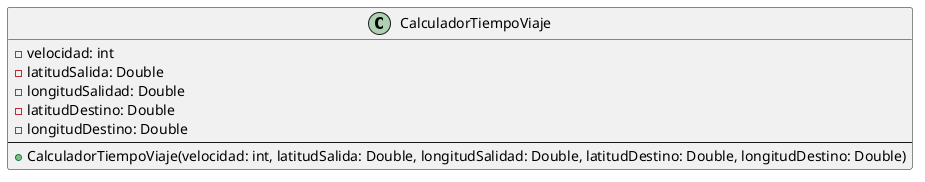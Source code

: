 @startuml

class CalculadorTiempoViaje{
    -velocidad: int
    -latitudSalida: Double
    -longitudSalidad: Double
    -latitudDestino: Double
    -longitudDestino: Double
    --
    +CalculadorTiempoViaje(velocidad: int, latitudSalida: Double, longitudSalidad: Double, latitudDestino: Double, longitudDestino: Double)
}

@enduml